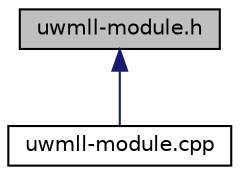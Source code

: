 digraph "uwmll-module.h"
{
 // LATEX_PDF_SIZE
  edge [fontname="Helvetica",fontsize="10",labelfontname="Helvetica",labelfontsize="10"];
  node [fontname="Helvetica",fontsize="10",shape=record];
  Node1 [label="uwmll-module.h",height=0.2,width=0.4,color="black", fillcolor="grey75", style="filled", fontcolor="black",tooltip="Provides the declaration of UWMllModule class that represents the MLL class."];
  Node1 -> Node2 [dir="back",color="midnightblue",fontsize="10",style="solid",fontname="Helvetica"];
  Node2 [label="uwmll-module.cpp",height=0.2,width=0.4,color="black", fillcolor="white", style="filled",URL="$uwmll-module_8cpp.html",tooltip="Provides the implementation of UWModuleClass that represents the implementation of MLL module."];
}
